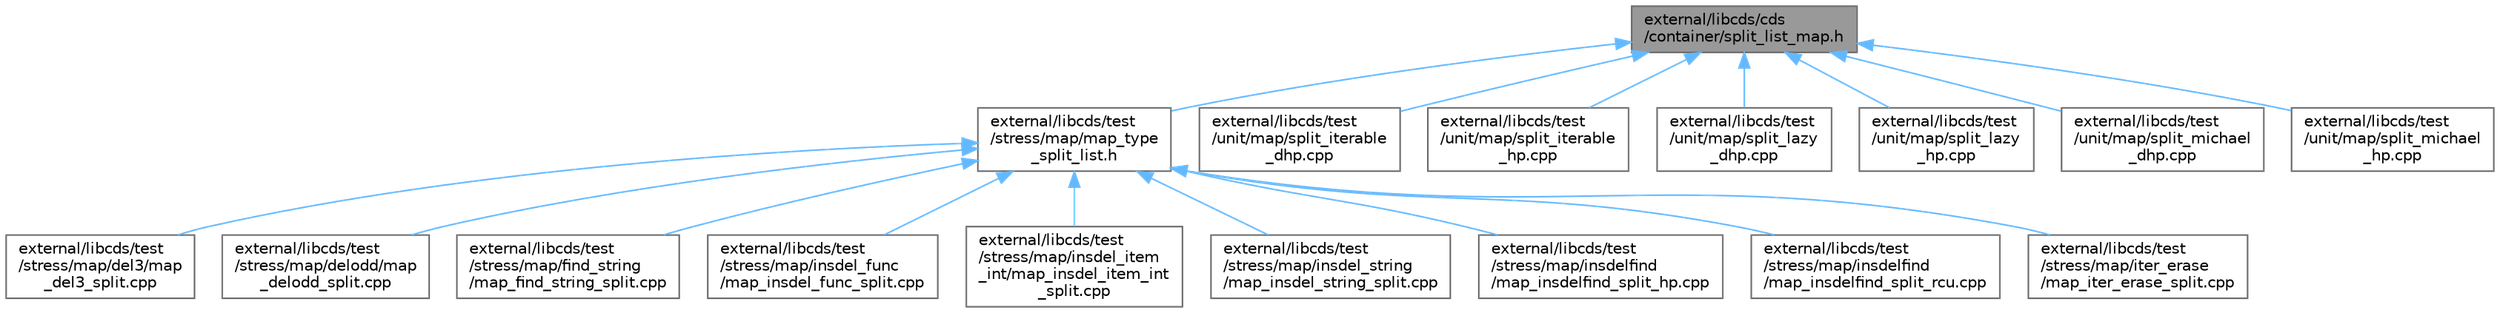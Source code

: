 digraph "external/libcds/cds/container/split_list_map.h"
{
 // LATEX_PDF_SIZE
  bgcolor="transparent";
  edge [fontname=Helvetica,fontsize=10,labelfontname=Helvetica,labelfontsize=10];
  node [fontname=Helvetica,fontsize=10,shape=box,height=0.2,width=0.4];
  Node1 [id="Node000001",label="external/libcds/cds\l/container/split_list_map.h",height=0.2,width=0.4,color="gray40", fillcolor="grey60", style="filled", fontcolor="black",tooltip=" "];
  Node1 -> Node2 [id="edge1_Node000001_Node000002",dir="back",color="steelblue1",style="solid",tooltip=" "];
  Node2 [id="Node000002",label="external/libcds/test\l/stress/map/map_type\l_split_list.h",height=0.2,width=0.4,color="grey40", fillcolor="white", style="filled",URL="$map__type__split__list_8h.html",tooltip=" "];
  Node2 -> Node3 [id="edge2_Node000002_Node000003",dir="back",color="steelblue1",style="solid",tooltip=" "];
  Node3 [id="Node000003",label="external/libcds/test\l/stress/map/del3/map\l_del3_split.cpp",height=0.2,width=0.4,color="grey40", fillcolor="white", style="filled",URL="$map__del3__split_8cpp.html",tooltip=" "];
  Node2 -> Node4 [id="edge3_Node000002_Node000004",dir="back",color="steelblue1",style="solid",tooltip=" "];
  Node4 [id="Node000004",label="external/libcds/test\l/stress/map/delodd/map\l_delodd_split.cpp",height=0.2,width=0.4,color="grey40", fillcolor="white", style="filled",URL="$map__delodd__split_8cpp.html",tooltip=" "];
  Node2 -> Node5 [id="edge4_Node000002_Node000005",dir="back",color="steelblue1",style="solid",tooltip=" "];
  Node5 [id="Node000005",label="external/libcds/test\l/stress/map/find_string\l/map_find_string_split.cpp",height=0.2,width=0.4,color="grey40", fillcolor="white", style="filled",URL="$map__find__string__split_8cpp.html",tooltip=" "];
  Node2 -> Node6 [id="edge5_Node000002_Node000006",dir="back",color="steelblue1",style="solid",tooltip=" "];
  Node6 [id="Node000006",label="external/libcds/test\l/stress/map/insdel_func\l/map_insdel_func_split.cpp",height=0.2,width=0.4,color="grey40", fillcolor="white", style="filled",URL="$map__insdel__func__split_8cpp.html",tooltip=" "];
  Node2 -> Node7 [id="edge6_Node000002_Node000007",dir="back",color="steelblue1",style="solid",tooltip=" "];
  Node7 [id="Node000007",label="external/libcds/test\l/stress/map/insdel_item\l_int/map_insdel_item_int\l_split.cpp",height=0.2,width=0.4,color="grey40", fillcolor="white", style="filled",URL="$map__insdel__item__int__split_8cpp.html",tooltip=" "];
  Node2 -> Node8 [id="edge7_Node000002_Node000008",dir="back",color="steelblue1",style="solid",tooltip=" "];
  Node8 [id="Node000008",label="external/libcds/test\l/stress/map/insdel_string\l/map_insdel_string_split.cpp",height=0.2,width=0.4,color="grey40", fillcolor="white", style="filled",URL="$map__insdel__string__split_8cpp.html",tooltip=" "];
  Node2 -> Node9 [id="edge8_Node000002_Node000009",dir="back",color="steelblue1",style="solid",tooltip=" "];
  Node9 [id="Node000009",label="external/libcds/test\l/stress/map/insdelfind\l/map_insdelfind_split_hp.cpp",height=0.2,width=0.4,color="grey40", fillcolor="white", style="filled",URL="$map__insdelfind__split__hp_8cpp.html",tooltip=" "];
  Node2 -> Node10 [id="edge9_Node000002_Node000010",dir="back",color="steelblue1",style="solid",tooltip=" "];
  Node10 [id="Node000010",label="external/libcds/test\l/stress/map/insdelfind\l/map_insdelfind_split_rcu.cpp",height=0.2,width=0.4,color="grey40", fillcolor="white", style="filled",URL="$map__insdelfind__split__rcu_8cpp.html",tooltip=" "];
  Node2 -> Node11 [id="edge10_Node000002_Node000011",dir="back",color="steelblue1",style="solid",tooltip=" "];
  Node11 [id="Node000011",label="external/libcds/test\l/stress/map/iter_erase\l/map_iter_erase_split.cpp",height=0.2,width=0.4,color="grey40", fillcolor="white", style="filled",URL="$map__iter__erase__split_8cpp.html",tooltip=" "];
  Node1 -> Node12 [id="edge11_Node000001_Node000012",dir="back",color="steelblue1",style="solid",tooltip=" "];
  Node12 [id="Node000012",label="external/libcds/test\l/unit/map/split_iterable\l_dhp.cpp",height=0.2,width=0.4,color="grey40", fillcolor="white", style="filled",URL="$map_2split__iterable__dhp_8cpp.html",tooltip=" "];
  Node1 -> Node13 [id="edge12_Node000001_Node000013",dir="back",color="steelblue1",style="solid",tooltip=" "];
  Node13 [id="Node000013",label="external/libcds/test\l/unit/map/split_iterable\l_hp.cpp",height=0.2,width=0.4,color="grey40", fillcolor="white", style="filled",URL="$map_2split__iterable__hp_8cpp.html",tooltip=" "];
  Node1 -> Node14 [id="edge13_Node000001_Node000014",dir="back",color="steelblue1",style="solid",tooltip=" "];
  Node14 [id="Node000014",label="external/libcds/test\l/unit/map/split_lazy\l_dhp.cpp",height=0.2,width=0.4,color="grey40", fillcolor="white", style="filled",URL="$map_2split__lazy__dhp_8cpp.html",tooltip=" "];
  Node1 -> Node15 [id="edge14_Node000001_Node000015",dir="back",color="steelblue1",style="solid",tooltip=" "];
  Node15 [id="Node000015",label="external/libcds/test\l/unit/map/split_lazy\l_hp.cpp",height=0.2,width=0.4,color="grey40", fillcolor="white", style="filled",URL="$map_2split__lazy__hp_8cpp.html",tooltip=" "];
  Node1 -> Node16 [id="edge15_Node000001_Node000016",dir="back",color="steelblue1",style="solid",tooltip=" "];
  Node16 [id="Node000016",label="external/libcds/test\l/unit/map/split_michael\l_dhp.cpp",height=0.2,width=0.4,color="grey40", fillcolor="white", style="filled",URL="$map_2split__michael__dhp_8cpp.html",tooltip=" "];
  Node1 -> Node17 [id="edge16_Node000001_Node000017",dir="back",color="steelblue1",style="solid",tooltip=" "];
  Node17 [id="Node000017",label="external/libcds/test\l/unit/map/split_michael\l_hp.cpp",height=0.2,width=0.4,color="grey40", fillcolor="white", style="filled",URL="$map_2split__michael__hp_8cpp.html",tooltip=" "];
}
